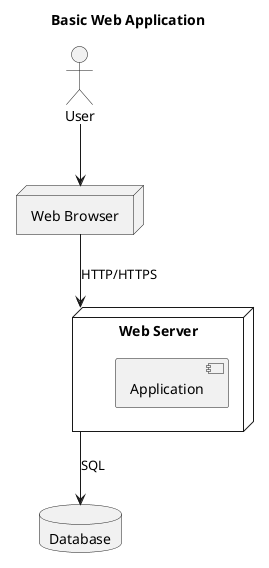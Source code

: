 @startuml basic-web
title Basic Web Application

actor User

node "Web Browser" as browser

node "Web Server" as web {
  [Application]
}

database "Database" as db

User --> browser
browser --> web : HTTP/HTTPS
web --> db : SQL

@enduml
